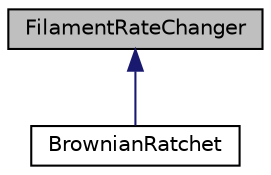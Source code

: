 digraph "FilamentRateChanger"
{
 // INTERACTIVE_SVG=YES
  edge [fontname="Helvetica",fontsize="10",labelfontname="Helvetica",labelfontsize="10"];
  node [fontname="Helvetica",fontsize="10",shape=record];
  Node0 [label="FilamentRateChanger",height=0.2,width=0.4,color="black", fillcolor="grey75", style="filled", fontcolor="black"];
  Node0 -> Node1 [dir="back",color="midnightblue",fontsize="10",style="solid",fontname="Helvetica"];
  Node1 [label="BrownianRatchet",height=0.2,width=0.4,color="black", fillcolor="white", style="filled",URL="$classBrownianRatchet.html",tooltip="A brownian ratchet implementation of the FilamentRateChanger. "];
}
